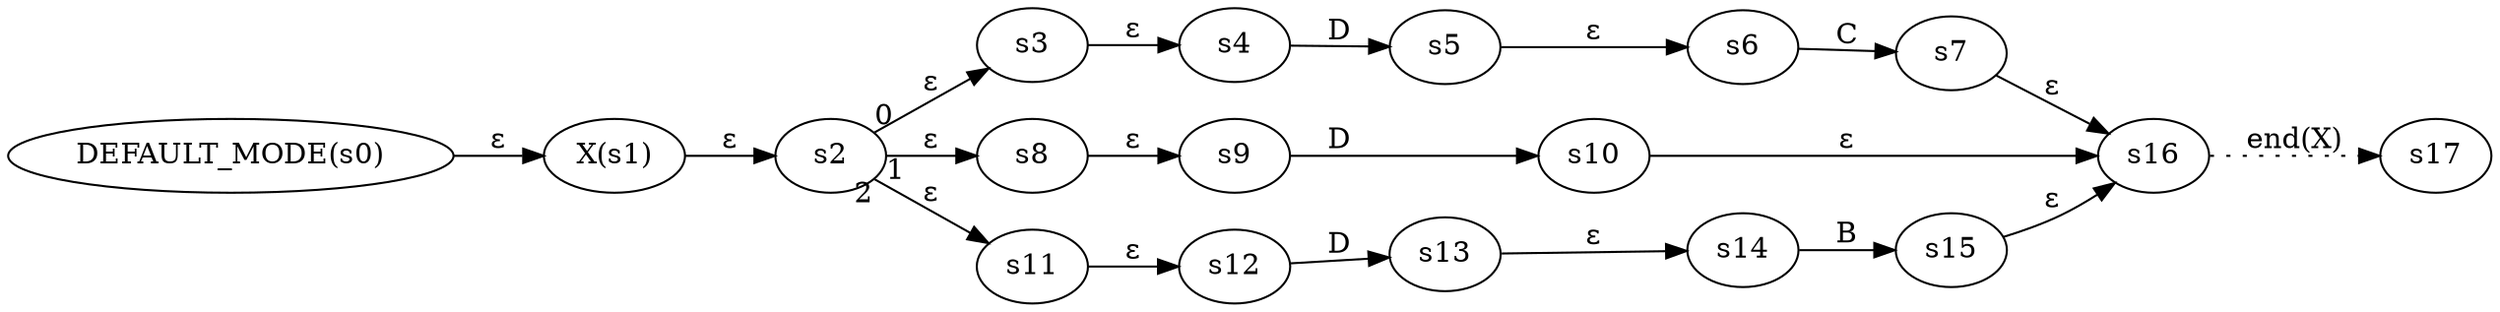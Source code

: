 digraph ATN {
  rankdir=LR;

  "DEFAULT_MODE(s0)" -> "X(s1)" [label=ε]
  "X(s1)" -> s2 [label=ε]
  s2 -> s3 [label=ε taillabel=0]
  s3 -> s4 [label=ε]
  s4 -> s5 [label=D]
  s5 -> s6 [label=ε]
  s6 -> s7 [label=C]
  s7 -> s16 [label=ε]
  s16 -> s17 [label="end(X)" style=dotted]
  s2 -> s8 [label=ε taillabel=1]
  s8 -> s9 [label=ε]
  s9 -> s10 [label=D]
  s10 -> s16 [label=ε]
  s2 -> s11 [label=ε taillabel=2]
  s11 -> s12 [label=ε]
  s12 -> s13 [label=D]
  s13 -> s14 [label=ε]
  s14 -> s15 [label=B]
  s15 -> s16 [label=ε]
}